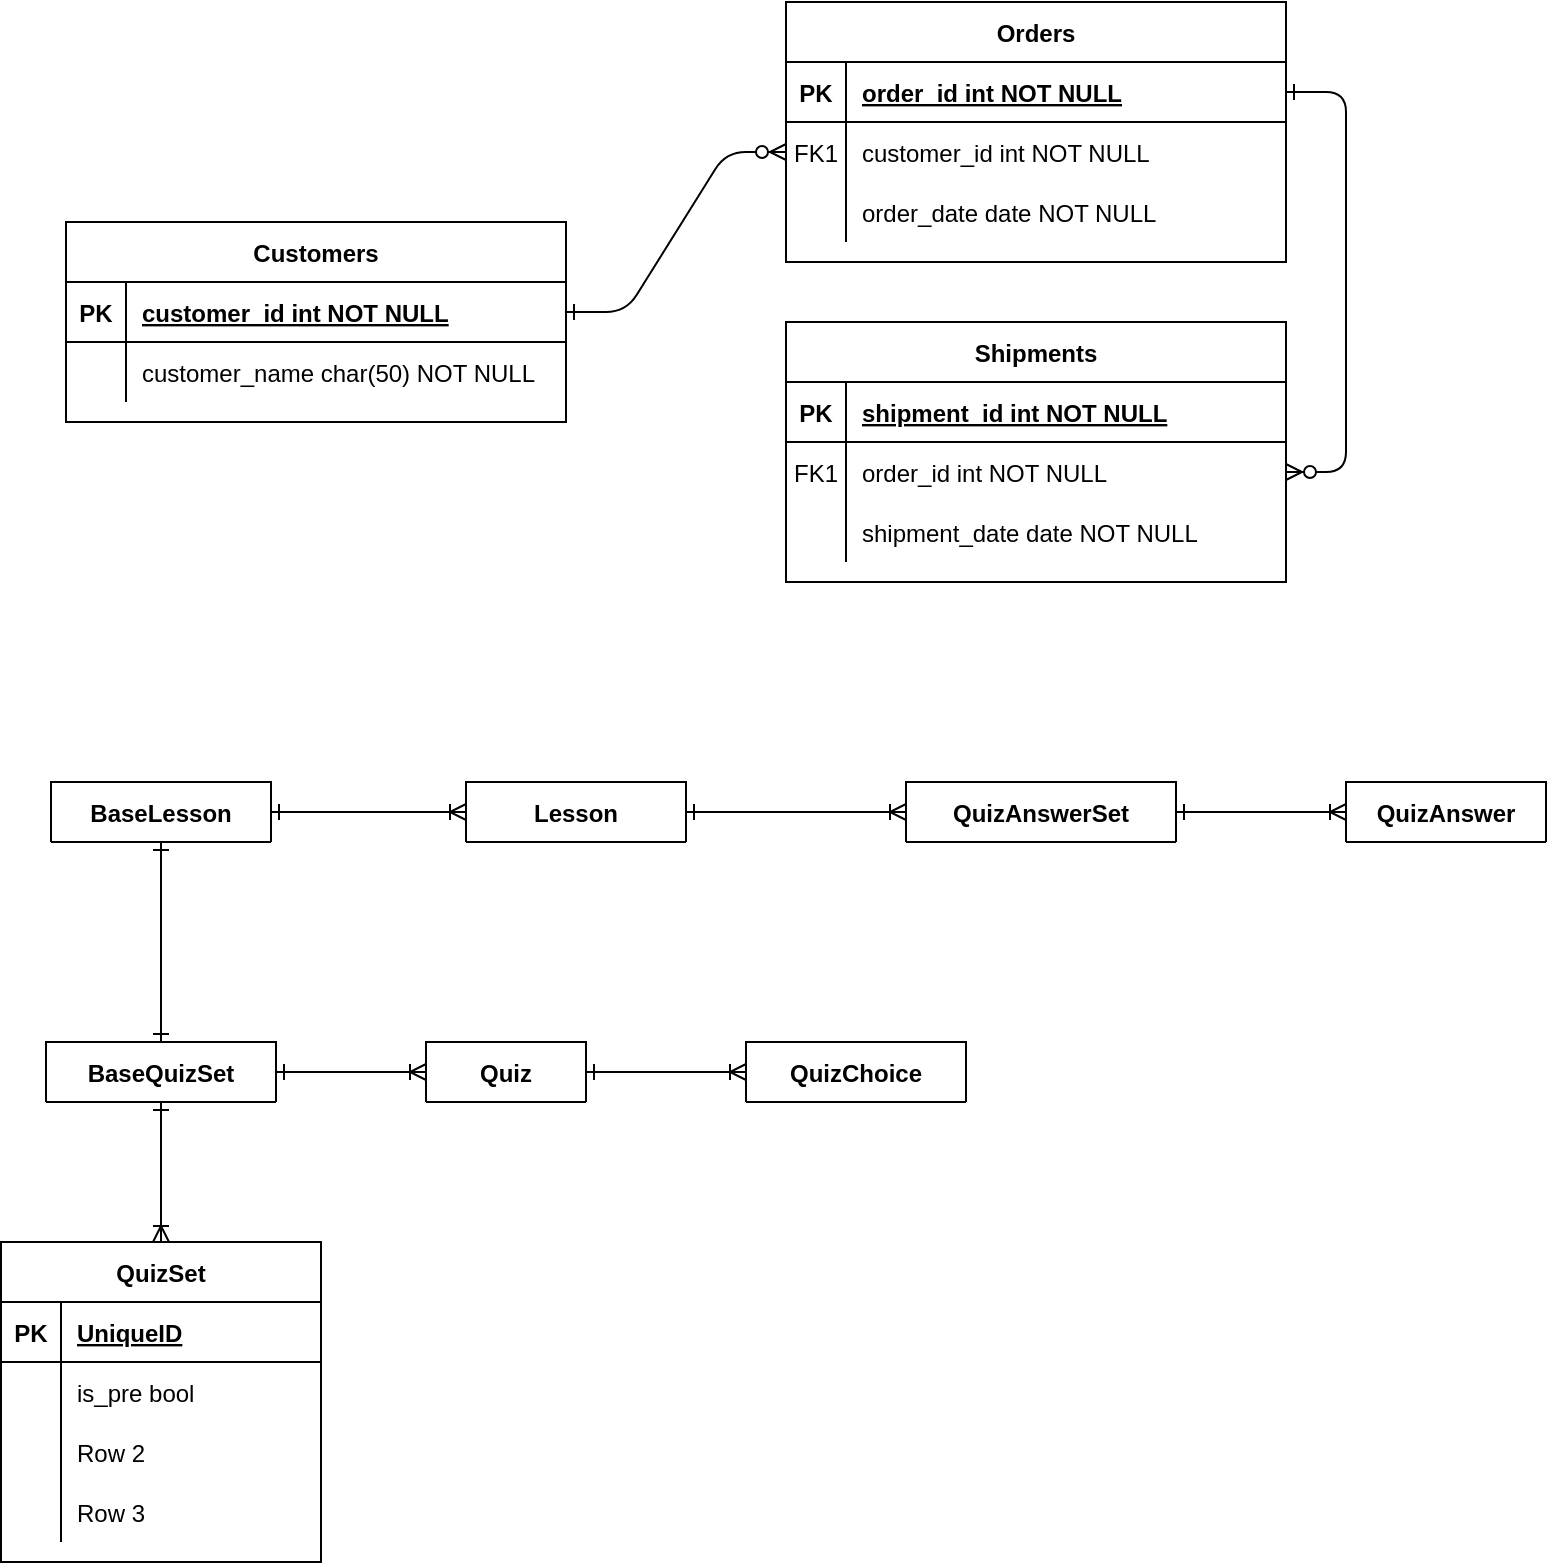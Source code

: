 <mxfile version="14.4.9" type="github">
  <diagram id="R2lEEEUBdFMjLlhIrx00" name="Page-1">
    <mxGraphModel dx="1405" dy="801" grid="1" gridSize="10" guides="1" tooltips="1" connect="1" arrows="1" fold="1" page="1" pageScale="1" pageWidth="850" pageHeight="1100" math="0" shadow="0" extFonts="Permanent Marker^https://fonts.googleapis.com/css?family=Permanent+Marker">
      <root>
        <mxCell id="0" />
        <mxCell id="1" parent="0" />
        <mxCell id="C-vyLk0tnHw3VtMMgP7b-1" value="" style="edgeStyle=entityRelationEdgeStyle;endArrow=ERzeroToMany;startArrow=ERone;endFill=1;startFill=0;" parent="1" source="C-vyLk0tnHw3VtMMgP7b-24" target="C-vyLk0tnHw3VtMMgP7b-6" edge="1">
          <mxGeometry width="100" height="100" relative="1" as="geometry">
            <mxPoint x="340" y="720" as="sourcePoint" />
            <mxPoint x="440" y="620" as="targetPoint" />
          </mxGeometry>
        </mxCell>
        <mxCell id="C-vyLk0tnHw3VtMMgP7b-12" value="" style="edgeStyle=entityRelationEdgeStyle;endArrow=ERzeroToMany;startArrow=ERone;endFill=1;startFill=0;" parent="1" source="C-vyLk0tnHw3VtMMgP7b-3" target="C-vyLk0tnHw3VtMMgP7b-17" edge="1">
          <mxGeometry width="100" height="100" relative="1" as="geometry">
            <mxPoint x="400" y="180" as="sourcePoint" />
            <mxPoint x="460" y="205" as="targetPoint" />
          </mxGeometry>
        </mxCell>
        <mxCell id="C-vyLk0tnHw3VtMMgP7b-2" value="Orders" style="shape=table;startSize=30;container=1;collapsible=1;childLayout=tableLayout;fixedRows=1;rowLines=0;fontStyle=1;align=center;resizeLast=1;" parent="1" vertex="1">
          <mxGeometry x="450" y="120" width="250" height="130" as="geometry" />
        </mxCell>
        <mxCell id="C-vyLk0tnHw3VtMMgP7b-3" value="" style="shape=partialRectangle;collapsible=0;dropTarget=0;pointerEvents=0;fillColor=none;points=[[0,0.5],[1,0.5]];portConstraint=eastwest;top=0;left=0;right=0;bottom=1;" parent="C-vyLk0tnHw3VtMMgP7b-2" vertex="1">
          <mxGeometry y="30" width="250" height="30" as="geometry" />
        </mxCell>
        <mxCell id="C-vyLk0tnHw3VtMMgP7b-4" value="PK" style="shape=partialRectangle;overflow=hidden;connectable=0;fillColor=none;top=0;left=0;bottom=0;right=0;fontStyle=1;" parent="C-vyLk0tnHw3VtMMgP7b-3" vertex="1">
          <mxGeometry width="30" height="30" as="geometry" />
        </mxCell>
        <mxCell id="C-vyLk0tnHw3VtMMgP7b-5" value="order_id int NOT NULL " style="shape=partialRectangle;overflow=hidden;connectable=0;fillColor=none;top=0;left=0;bottom=0;right=0;align=left;spacingLeft=6;fontStyle=5;" parent="C-vyLk0tnHw3VtMMgP7b-3" vertex="1">
          <mxGeometry x="30" width="220" height="30" as="geometry" />
        </mxCell>
        <mxCell id="C-vyLk0tnHw3VtMMgP7b-6" value="" style="shape=partialRectangle;collapsible=0;dropTarget=0;pointerEvents=0;fillColor=none;points=[[0,0.5],[1,0.5]];portConstraint=eastwest;top=0;left=0;right=0;bottom=0;" parent="C-vyLk0tnHw3VtMMgP7b-2" vertex="1">
          <mxGeometry y="60" width="250" height="30" as="geometry" />
        </mxCell>
        <mxCell id="C-vyLk0tnHw3VtMMgP7b-7" value="FK1" style="shape=partialRectangle;overflow=hidden;connectable=0;fillColor=none;top=0;left=0;bottom=0;right=0;" parent="C-vyLk0tnHw3VtMMgP7b-6" vertex="1">
          <mxGeometry width="30" height="30" as="geometry" />
        </mxCell>
        <mxCell id="C-vyLk0tnHw3VtMMgP7b-8" value="customer_id int NOT NULL" style="shape=partialRectangle;overflow=hidden;connectable=0;fillColor=none;top=0;left=0;bottom=0;right=0;align=left;spacingLeft=6;" parent="C-vyLk0tnHw3VtMMgP7b-6" vertex="1">
          <mxGeometry x="30" width="220" height="30" as="geometry" />
        </mxCell>
        <mxCell id="C-vyLk0tnHw3VtMMgP7b-9" value="" style="shape=partialRectangle;collapsible=0;dropTarget=0;pointerEvents=0;fillColor=none;points=[[0,0.5],[1,0.5]];portConstraint=eastwest;top=0;left=0;right=0;bottom=0;" parent="C-vyLk0tnHw3VtMMgP7b-2" vertex="1">
          <mxGeometry y="90" width="250" height="30" as="geometry" />
        </mxCell>
        <mxCell id="C-vyLk0tnHw3VtMMgP7b-10" value="" style="shape=partialRectangle;overflow=hidden;connectable=0;fillColor=none;top=0;left=0;bottom=0;right=0;" parent="C-vyLk0tnHw3VtMMgP7b-9" vertex="1">
          <mxGeometry width="30" height="30" as="geometry" />
        </mxCell>
        <mxCell id="C-vyLk0tnHw3VtMMgP7b-11" value="order_date date NOT NULL" style="shape=partialRectangle;overflow=hidden;connectable=0;fillColor=none;top=0;left=0;bottom=0;right=0;align=left;spacingLeft=6;" parent="C-vyLk0tnHw3VtMMgP7b-9" vertex="1">
          <mxGeometry x="30" width="220" height="30" as="geometry" />
        </mxCell>
        <mxCell id="C-vyLk0tnHw3VtMMgP7b-13" value="Shipments" style="shape=table;startSize=30;container=1;collapsible=1;childLayout=tableLayout;fixedRows=1;rowLines=0;fontStyle=1;align=center;resizeLast=1;" parent="1" vertex="1">
          <mxGeometry x="450" y="280" width="250" height="130" as="geometry" />
        </mxCell>
        <mxCell id="C-vyLk0tnHw3VtMMgP7b-14" value="" style="shape=partialRectangle;collapsible=0;dropTarget=0;pointerEvents=0;fillColor=none;points=[[0,0.5],[1,0.5]];portConstraint=eastwest;top=0;left=0;right=0;bottom=1;" parent="C-vyLk0tnHw3VtMMgP7b-13" vertex="1">
          <mxGeometry y="30" width="250" height="30" as="geometry" />
        </mxCell>
        <mxCell id="C-vyLk0tnHw3VtMMgP7b-15" value="PK" style="shape=partialRectangle;overflow=hidden;connectable=0;fillColor=none;top=0;left=0;bottom=0;right=0;fontStyle=1;" parent="C-vyLk0tnHw3VtMMgP7b-14" vertex="1">
          <mxGeometry width="30" height="30" as="geometry" />
        </mxCell>
        <mxCell id="C-vyLk0tnHw3VtMMgP7b-16" value="shipment_id int NOT NULL " style="shape=partialRectangle;overflow=hidden;connectable=0;fillColor=none;top=0;left=0;bottom=0;right=0;align=left;spacingLeft=6;fontStyle=5;" parent="C-vyLk0tnHw3VtMMgP7b-14" vertex="1">
          <mxGeometry x="30" width="220" height="30" as="geometry" />
        </mxCell>
        <mxCell id="C-vyLk0tnHw3VtMMgP7b-17" value="" style="shape=partialRectangle;collapsible=0;dropTarget=0;pointerEvents=0;fillColor=none;points=[[0,0.5],[1,0.5]];portConstraint=eastwest;top=0;left=0;right=0;bottom=0;" parent="C-vyLk0tnHw3VtMMgP7b-13" vertex="1">
          <mxGeometry y="60" width="250" height="30" as="geometry" />
        </mxCell>
        <mxCell id="C-vyLk0tnHw3VtMMgP7b-18" value="FK1" style="shape=partialRectangle;overflow=hidden;connectable=0;fillColor=none;top=0;left=0;bottom=0;right=0;" parent="C-vyLk0tnHw3VtMMgP7b-17" vertex="1">
          <mxGeometry width="30" height="30" as="geometry" />
        </mxCell>
        <mxCell id="C-vyLk0tnHw3VtMMgP7b-19" value="order_id int NOT NULL" style="shape=partialRectangle;overflow=hidden;connectable=0;fillColor=none;top=0;left=0;bottom=0;right=0;align=left;spacingLeft=6;" parent="C-vyLk0tnHw3VtMMgP7b-17" vertex="1">
          <mxGeometry x="30" width="220" height="30" as="geometry" />
        </mxCell>
        <mxCell id="C-vyLk0tnHw3VtMMgP7b-20" value="" style="shape=partialRectangle;collapsible=0;dropTarget=0;pointerEvents=0;fillColor=none;points=[[0,0.5],[1,0.5]];portConstraint=eastwest;top=0;left=0;right=0;bottom=0;" parent="C-vyLk0tnHw3VtMMgP7b-13" vertex="1">
          <mxGeometry y="90" width="250" height="30" as="geometry" />
        </mxCell>
        <mxCell id="C-vyLk0tnHw3VtMMgP7b-21" value="" style="shape=partialRectangle;overflow=hidden;connectable=0;fillColor=none;top=0;left=0;bottom=0;right=0;" parent="C-vyLk0tnHw3VtMMgP7b-20" vertex="1">
          <mxGeometry width="30" height="30" as="geometry" />
        </mxCell>
        <mxCell id="C-vyLk0tnHw3VtMMgP7b-22" value="shipment_date date NOT NULL" style="shape=partialRectangle;overflow=hidden;connectable=0;fillColor=none;top=0;left=0;bottom=0;right=0;align=left;spacingLeft=6;" parent="C-vyLk0tnHw3VtMMgP7b-20" vertex="1">
          <mxGeometry x="30" width="220" height="30" as="geometry" />
        </mxCell>
        <mxCell id="C-vyLk0tnHw3VtMMgP7b-23" value="Customers" style="shape=table;startSize=30;container=1;collapsible=1;childLayout=tableLayout;fixedRows=1;rowLines=0;fontStyle=1;align=center;resizeLast=1;" parent="1" vertex="1">
          <mxGeometry x="90" y="230" width="250" height="100" as="geometry" />
        </mxCell>
        <mxCell id="C-vyLk0tnHw3VtMMgP7b-24" value="" style="shape=partialRectangle;collapsible=0;dropTarget=0;pointerEvents=0;fillColor=none;points=[[0,0.5],[1,0.5]];portConstraint=eastwest;top=0;left=0;right=0;bottom=1;" parent="C-vyLk0tnHw3VtMMgP7b-23" vertex="1">
          <mxGeometry y="30" width="250" height="30" as="geometry" />
        </mxCell>
        <mxCell id="C-vyLk0tnHw3VtMMgP7b-25" value="PK" style="shape=partialRectangle;overflow=hidden;connectable=0;fillColor=none;top=0;left=0;bottom=0;right=0;fontStyle=1;" parent="C-vyLk0tnHw3VtMMgP7b-24" vertex="1">
          <mxGeometry width="30" height="30" as="geometry" />
        </mxCell>
        <mxCell id="C-vyLk0tnHw3VtMMgP7b-26" value="customer_id int NOT NULL " style="shape=partialRectangle;overflow=hidden;connectable=0;fillColor=none;top=0;left=0;bottom=0;right=0;align=left;spacingLeft=6;fontStyle=5;" parent="C-vyLk0tnHw3VtMMgP7b-24" vertex="1">
          <mxGeometry x="30" width="220" height="30" as="geometry" />
        </mxCell>
        <mxCell id="C-vyLk0tnHw3VtMMgP7b-27" value="" style="shape=partialRectangle;collapsible=0;dropTarget=0;pointerEvents=0;fillColor=none;points=[[0,0.5],[1,0.5]];portConstraint=eastwest;top=0;left=0;right=0;bottom=0;" parent="C-vyLk0tnHw3VtMMgP7b-23" vertex="1">
          <mxGeometry y="60" width="250" height="30" as="geometry" />
        </mxCell>
        <mxCell id="C-vyLk0tnHw3VtMMgP7b-28" value="" style="shape=partialRectangle;overflow=hidden;connectable=0;fillColor=none;top=0;left=0;bottom=0;right=0;" parent="C-vyLk0tnHw3VtMMgP7b-27" vertex="1">
          <mxGeometry width="30" height="30" as="geometry" />
        </mxCell>
        <mxCell id="C-vyLk0tnHw3VtMMgP7b-29" value="customer_name char(50) NOT NULL" style="shape=partialRectangle;overflow=hidden;connectable=0;fillColor=none;top=0;left=0;bottom=0;right=0;align=left;spacingLeft=6;" parent="C-vyLk0tnHw3VtMMgP7b-27" vertex="1">
          <mxGeometry x="30" width="220" height="30" as="geometry" />
        </mxCell>
        <mxCell id="cOOYBnyWmmE-Bh1Ltxbe-5" value="Quiz" style="shape=table;startSize=30;container=1;collapsible=1;childLayout=tableLayout;fixedRows=1;rowLines=0;fontStyle=1;align=center;resizeLast=1;" vertex="1" collapsed="1" parent="1">
          <mxGeometry x="270" y="640" width="80" height="30" as="geometry">
            <mxRectangle x="200" y="560" width="180" height="160" as="alternateBounds" />
          </mxGeometry>
        </mxCell>
        <mxCell id="cOOYBnyWmmE-Bh1Ltxbe-6" value="" style="shape=partialRectangle;collapsible=0;dropTarget=0;pointerEvents=0;fillColor=none;top=0;left=0;bottom=1;right=0;points=[[0,0.5],[1,0.5]];portConstraint=eastwest;" vertex="1" parent="cOOYBnyWmmE-Bh1Ltxbe-5">
          <mxGeometry y="30" width="180" height="30" as="geometry" />
        </mxCell>
        <mxCell id="cOOYBnyWmmE-Bh1Ltxbe-7" value="PK" style="shape=partialRectangle;connectable=0;fillColor=none;top=0;left=0;bottom=0;right=0;fontStyle=1;overflow=hidden;" vertex="1" parent="cOOYBnyWmmE-Bh1Ltxbe-6">
          <mxGeometry width="30" height="30" as="geometry" />
        </mxCell>
        <mxCell id="cOOYBnyWmmE-Bh1Ltxbe-8" value="UniqueID" style="shape=partialRectangle;connectable=0;fillColor=none;top=0;left=0;bottom=0;right=0;align=left;spacingLeft=6;fontStyle=5;overflow=hidden;" vertex="1" parent="cOOYBnyWmmE-Bh1Ltxbe-6">
          <mxGeometry x="30" width="150" height="30" as="geometry" />
        </mxCell>
        <mxCell id="cOOYBnyWmmE-Bh1Ltxbe-9" value="" style="shape=partialRectangle;collapsible=0;dropTarget=0;pointerEvents=0;fillColor=none;top=0;left=0;bottom=0;right=0;points=[[0,0.5],[1,0.5]];portConstraint=eastwest;" vertex="1" parent="cOOYBnyWmmE-Bh1Ltxbe-5">
          <mxGeometry y="60" width="180" height="30" as="geometry" />
        </mxCell>
        <mxCell id="cOOYBnyWmmE-Bh1Ltxbe-10" value="" style="shape=partialRectangle;connectable=0;fillColor=none;top=0;left=0;bottom=0;right=0;editable=1;overflow=hidden;" vertex="1" parent="cOOYBnyWmmE-Bh1Ltxbe-9">
          <mxGeometry width="30" height="30" as="geometry" />
        </mxCell>
        <mxCell id="cOOYBnyWmmE-Bh1Ltxbe-11" value="Row 1" style="shape=partialRectangle;connectable=0;fillColor=none;top=0;left=0;bottom=0;right=0;align=left;spacingLeft=6;overflow=hidden;" vertex="1" parent="cOOYBnyWmmE-Bh1Ltxbe-9">
          <mxGeometry x="30" width="150" height="30" as="geometry" />
        </mxCell>
        <mxCell id="cOOYBnyWmmE-Bh1Ltxbe-12" value="" style="shape=partialRectangle;collapsible=0;dropTarget=0;pointerEvents=0;fillColor=none;top=0;left=0;bottom=0;right=0;points=[[0,0.5],[1,0.5]];portConstraint=eastwest;" vertex="1" parent="cOOYBnyWmmE-Bh1Ltxbe-5">
          <mxGeometry y="90" width="180" height="30" as="geometry" />
        </mxCell>
        <mxCell id="cOOYBnyWmmE-Bh1Ltxbe-13" value="" style="shape=partialRectangle;connectable=0;fillColor=none;top=0;left=0;bottom=0;right=0;editable=1;overflow=hidden;" vertex="1" parent="cOOYBnyWmmE-Bh1Ltxbe-12">
          <mxGeometry width="30" height="30" as="geometry" />
        </mxCell>
        <mxCell id="cOOYBnyWmmE-Bh1Ltxbe-14" value="Row 2" style="shape=partialRectangle;connectable=0;fillColor=none;top=0;left=0;bottom=0;right=0;align=left;spacingLeft=6;overflow=hidden;" vertex="1" parent="cOOYBnyWmmE-Bh1Ltxbe-12">
          <mxGeometry x="30" width="150" height="30" as="geometry" />
        </mxCell>
        <mxCell id="cOOYBnyWmmE-Bh1Ltxbe-15" value="" style="shape=partialRectangle;collapsible=0;dropTarget=0;pointerEvents=0;fillColor=none;top=0;left=0;bottom=0;right=0;points=[[0,0.5],[1,0.5]];portConstraint=eastwest;" vertex="1" parent="cOOYBnyWmmE-Bh1Ltxbe-5">
          <mxGeometry y="120" width="180" height="30" as="geometry" />
        </mxCell>
        <mxCell id="cOOYBnyWmmE-Bh1Ltxbe-16" value="" style="shape=partialRectangle;connectable=0;fillColor=none;top=0;left=0;bottom=0;right=0;editable=1;overflow=hidden;" vertex="1" parent="cOOYBnyWmmE-Bh1Ltxbe-15">
          <mxGeometry width="30" height="30" as="geometry" />
        </mxCell>
        <mxCell id="cOOYBnyWmmE-Bh1Ltxbe-17" value="Row 3" style="shape=partialRectangle;connectable=0;fillColor=none;top=0;left=0;bottom=0;right=0;align=left;spacingLeft=6;overflow=hidden;" vertex="1" parent="cOOYBnyWmmE-Bh1Ltxbe-15">
          <mxGeometry x="30" width="150" height="30" as="geometry" />
        </mxCell>
        <mxCell id="cOOYBnyWmmE-Bh1Ltxbe-74" style="edgeStyle=orthogonalEdgeStyle;rounded=0;orthogonalLoop=1;jettySize=auto;html=1;exitX=0;exitY=0.5;exitDx=0;exitDy=0;entryX=1;entryY=0.5;entryDx=0;entryDy=0;startArrow=ERoneToMany;startFill=0;endArrow=ERone;endFill=0;" edge="1" parent="1" source="cOOYBnyWmmE-Bh1Ltxbe-31" target="cOOYBnyWmmE-Bh1Ltxbe-5">
          <mxGeometry relative="1" as="geometry" />
        </mxCell>
        <mxCell id="cOOYBnyWmmE-Bh1Ltxbe-31" value="QuizChoice" style="shape=table;startSize=30;container=1;collapsible=1;childLayout=tableLayout;fixedRows=1;rowLines=0;fontStyle=1;align=center;resizeLast=1;" vertex="1" collapsed="1" parent="1">
          <mxGeometry x="430" y="640" width="110" height="30" as="geometry">
            <mxRectangle x="460" y="560" width="180" height="160" as="alternateBounds" />
          </mxGeometry>
        </mxCell>
        <mxCell id="cOOYBnyWmmE-Bh1Ltxbe-32" value="" style="shape=partialRectangle;collapsible=0;dropTarget=0;pointerEvents=0;fillColor=none;top=0;left=0;bottom=1;right=0;points=[[0,0.5],[1,0.5]];portConstraint=eastwest;" vertex="1" parent="cOOYBnyWmmE-Bh1Ltxbe-31">
          <mxGeometry y="30" width="180" height="30" as="geometry" />
        </mxCell>
        <mxCell id="cOOYBnyWmmE-Bh1Ltxbe-33" value="PK" style="shape=partialRectangle;connectable=0;fillColor=none;top=0;left=0;bottom=0;right=0;fontStyle=1;overflow=hidden;" vertex="1" parent="cOOYBnyWmmE-Bh1Ltxbe-32">
          <mxGeometry width="30" height="30" as="geometry" />
        </mxCell>
        <mxCell id="cOOYBnyWmmE-Bh1Ltxbe-34" value="UniqueID" style="shape=partialRectangle;connectable=0;fillColor=none;top=0;left=0;bottom=0;right=0;align=left;spacingLeft=6;fontStyle=5;overflow=hidden;" vertex="1" parent="cOOYBnyWmmE-Bh1Ltxbe-32">
          <mxGeometry x="30" width="150" height="30" as="geometry" />
        </mxCell>
        <mxCell id="cOOYBnyWmmE-Bh1Ltxbe-35" value="" style="shape=partialRectangle;collapsible=0;dropTarget=0;pointerEvents=0;fillColor=none;top=0;left=0;bottom=0;right=0;points=[[0,0.5],[1,0.5]];portConstraint=eastwest;" vertex="1" parent="cOOYBnyWmmE-Bh1Ltxbe-31">
          <mxGeometry y="60" width="180" height="30" as="geometry" />
        </mxCell>
        <mxCell id="cOOYBnyWmmE-Bh1Ltxbe-36" value="" style="shape=partialRectangle;connectable=0;fillColor=none;top=0;left=0;bottom=0;right=0;editable=1;overflow=hidden;" vertex="1" parent="cOOYBnyWmmE-Bh1Ltxbe-35">
          <mxGeometry width="30" height="30" as="geometry" />
        </mxCell>
        <mxCell id="cOOYBnyWmmE-Bh1Ltxbe-37" value="Row 1" style="shape=partialRectangle;connectable=0;fillColor=none;top=0;left=0;bottom=0;right=0;align=left;spacingLeft=6;overflow=hidden;" vertex="1" parent="cOOYBnyWmmE-Bh1Ltxbe-35">
          <mxGeometry x="30" width="150" height="30" as="geometry" />
        </mxCell>
        <mxCell id="cOOYBnyWmmE-Bh1Ltxbe-38" value="" style="shape=partialRectangle;collapsible=0;dropTarget=0;pointerEvents=0;fillColor=none;top=0;left=0;bottom=0;right=0;points=[[0,0.5],[1,0.5]];portConstraint=eastwest;" vertex="1" parent="cOOYBnyWmmE-Bh1Ltxbe-31">
          <mxGeometry y="90" width="180" height="30" as="geometry" />
        </mxCell>
        <mxCell id="cOOYBnyWmmE-Bh1Ltxbe-39" value="" style="shape=partialRectangle;connectable=0;fillColor=none;top=0;left=0;bottom=0;right=0;editable=1;overflow=hidden;" vertex="1" parent="cOOYBnyWmmE-Bh1Ltxbe-38">
          <mxGeometry width="30" height="30" as="geometry" />
        </mxCell>
        <mxCell id="cOOYBnyWmmE-Bh1Ltxbe-40" value="Row 2" style="shape=partialRectangle;connectable=0;fillColor=none;top=0;left=0;bottom=0;right=0;align=left;spacingLeft=6;overflow=hidden;" vertex="1" parent="cOOYBnyWmmE-Bh1Ltxbe-38">
          <mxGeometry x="30" width="150" height="30" as="geometry" />
        </mxCell>
        <mxCell id="cOOYBnyWmmE-Bh1Ltxbe-41" value="" style="shape=partialRectangle;collapsible=0;dropTarget=0;pointerEvents=0;fillColor=none;top=0;left=0;bottom=0;right=0;points=[[0,0.5],[1,0.5]];portConstraint=eastwest;" vertex="1" parent="cOOYBnyWmmE-Bh1Ltxbe-31">
          <mxGeometry y="120" width="180" height="30" as="geometry" />
        </mxCell>
        <mxCell id="cOOYBnyWmmE-Bh1Ltxbe-42" value="" style="shape=partialRectangle;connectable=0;fillColor=none;top=0;left=0;bottom=0;right=0;editable=1;overflow=hidden;" vertex="1" parent="cOOYBnyWmmE-Bh1Ltxbe-41">
          <mxGeometry width="30" height="30" as="geometry" />
        </mxCell>
        <mxCell id="cOOYBnyWmmE-Bh1Ltxbe-43" value="Row 3" style="shape=partialRectangle;connectable=0;fillColor=none;top=0;left=0;bottom=0;right=0;align=left;spacingLeft=6;overflow=hidden;" vertex="1" parent="cOOYBnyWmmE-Bh1Ltxbe-41">
          <mxGeometry x="30" width="150" height="30" as="geometry" />
        </mxCell>
        <mxCell id="cOOYBnyWmmE-Bh1Ltxbe-71" style="edgeStyle=orthogonalEdgeStyle;rounded=0;orthogonalLoop=1;jettySize=auto;html=1;exitX=1;exitY=0.5;exitDx=0;exitDy=0;entryX=0;entryY=0.5;entryDx=0;entryDy=0;startArrow=ERone;startFill=0;endArrow=ERoneToMany;endFill=0;" edge="1" parent="1" source="cOOYBnyWmmE-Bh1Ltxbe-44" target="cOOYBnyWmmE-Bh1Ltxbe-5">
          <mxGeometry relative="1" as="geometry" />
        </mxCell>
        <mxCell id="cOOYBnyWmmE-Bh1Ltxbe-130" style="edgeStyle=orthogonalEdgeStyle;rounded=0;orthogonalLoop=1;jettySize=auto;html=1;exitX=0.5;exitY=0;exitDx=0;exitDy=0;entryX=0.5;entryY=1;entryDx=0;entryDy=0;startArrow=ERone;startFill=0;endArrow=ERone;endFill=0;" edge="1" parent="1" source="cOOYBnyWmmE-Bh1Ltxbe-44" target="cOOYBnyWmmE-Bh1Ltxbe-117">
          <mxGeometry relative="1" as="geometry" />
        </mxCell>
        <mxCell id="cOOYBnyWmmE-Bh1Ltxbe-44" value="BaseQuizSet" style="shape=table;startSize=30;container=1;collapsible=1;childLayout=tableLayout;fixedRows=1;rowLines=0;fontStyle=1;align=center;resizeLast=1;" vertex="1" collapsed="1" parent="1">
          <mxGeometry x="80" y="640" width="115" height="30" as="geometry">
            <mxRectangle x="50" y="640" width="180" height="160" as="alternateBounds" />
          </mxGeometry>
        </mxCell>
        <mxCell id="cOOYBnyWmmE-Bh1Ltxbe-45" value="" style="shape=partialRectangle;collapsible=0;dropTarget=0;pointerEvents=0;fillColor=none;top=0;left=0;bottom=1;right=0;points=[[0,0.5],[1,0.5]];portConstraint=eastwest;" vertex="1" parent="cOOYBnyWmmE-Bh1Ltxbe-44">
          <mxGeometry y="30" width="180" height="30" as="geometry" />
        </mxCell>
        <mxCell id="cOOYBnyWmmE-Bh1Ltxbe-46" value="PK" style="shape=partialRectangle;connectable=0;fillColor=none;top=0;left=0;bottom=0;right=0;fontStyle=1;overflow=hidden;" vertex="1" parent="cOOYBnyWmmE-Bh1Ltxbe-45">
          <mxGeometry width="30" height="30" as="geometry" />
        </mxCell>
        <mxCell id="cOOYBnyWmmE-Bh1Ltxbe-47" value="UniqueID" style="shape=partialRectangle;connectable=0;fillColor=none;top=0;left=0;bottom=0;right=0;align=left;spacingLeft=6;fontStyle=5;overflow=hidden;" vertex="1" parent="cOOYBnyWmmE-Bh1Ltxbe-45">
          <mxGeometry x="30" width="150" height="30" as="geometry" />
        </mxCell>
        <mxCell id="cOOYBnyWmmE-Bh1Ltxbe-48" value="" style="shape=partialRectangle;collapsible=0;dropTarget=0;pointerEvents=0;fillColor=none;top=0;left=0;bottom=0;right=0;points=[[0,0.5],[1,0.5]];portConstraint=eastwest;" vertex="1" parent="cOOYBnyWmmE-Bh1Ltxbe-44">
          <mxGeometry y="60" width="180" height="30" as="geometry" />
        </mxCell>
        <mxCell id="cOOYBnyWmmE-Bh1Ltxbe-49" value="" style="shape=partialRectangle;connectable=0;fillColor=none;top=0;left=0;bottom=0;right=0;editable=1;overflow=hidden;" vertex="1" parent="cOOYBnyWmmE-Bh1Ltxbe-48">
          <mxGeometry width="30" height="30" as="geometry" />
        </mxCell>
        <mxCell id="cOOYBnyWmmE-Bh1Ltxbe-50" value="Row 1" style="shape=partialRectangle;connectable=0;fillColor=none;top=0;left=0;bottom=0;right=0;align=left;spacingLeft=6;overflow=hidden;" vertex="1" parent="cOOYBnyWmmE-Bh1Ltxbe-48">
          <mxGeometry x="30" width="150" height="30" as="geometry" />
        </mxCell>
        <mxCell id="cOOYBnyWmmE-Bh1Ltxbe-51" value="" style="shape=partialRectangle;collapsible=0;dropTarget=0;pointerEvents=0;fillColor=none;top=0;left=0;bottom=0;right=0;points=[[0,0.5],[1,0.5]];portConstraint=eastwest;" vertex="1" parent="cOOYBnyWmmE-Bh1Ltxbe-44">
          <mxGeometry y="90" width="180" height="30" as="geometry" />
        </mxCell>
        <mxCell id="cOOYBnyWmmE-Bh1Ltxbe-52" value="" style="shape=partialRectangle;connectable=0;fillColor=none;top=0;left=0;bottom=0;right=0;editable=1;overflow=hidden;" vertex="1" parent="cOOYBnyWmmE-Bh1Ltxbe-51">
          <mxGeometry width="30" height="30" as="geometry" />
        </mxCell>
        <mxCell id="cOOYBnyWmmE-Bh1Ltxbe-53" value="Row 2" style="shape=partialRectangle;connectable=0;fillColor=none;top=0;left=0;bottom=0;right=0;align=left;spacingLeft=6;overflow=hidden;" vertex="1" parent="cOOYBnyWmmE-Bh1Ltxbe-51">
          <mxGeometry x="30" width="150" height="30" as="geometry" />
        </mxCell>
        <mxCell id="cOOYBnyWmmE-Bh1Ltxbe-54" value="" style="shape=partialRectangle;collapsible=0;dropTarget=0;pointerEvents=0;fillColor=none;top=0;left=0;bottom=0;right=0;points=[[0,0.5],[1,0.5]];portConstraint=eastwest;" vertex="1" parent="cOOYBnyWmmE-Bh1Ltxbe-44">
          <mxGeometry y="120" width="180" height="30" as="geometry" />
        </mxCell>
        <mxCell id="cOOYBnyWmmE-Bh1Ltxbe-55" value="" style="shape=partialRectangle;connectable=0;fillColor=none;top=0;left=0;bottom=0;right=0;editable=1;overflow=hidden;" vertex="1" parent="cOOYBnyWmmE-Bh1Ltxbe-54">
          <mxGeometry width="30" height="30" as="geometry" />
        </mxCell>
        <mxCell id="cOOYBnyWmmE-Bh1Ltxbe-56" value="Row 3" style="shape=partialRectangle;connectable=0;fillColor=none;top=0;left=0;bottom=0;right=0;align=left;spacingLeft=6;overflow=hidden;" vertex="1" parent="cOOYBnyWmmE-Bh1Ltxbe-54">
          <mxGeometry x="30" width="150" height="30" as="geometry" />
        </mxCell>
        <mxCell id="cOOYBnyWmmE-Bh1Ltxbe-75" style="edgeStyle=orthogonalEdgeStyle;rounded=0;orthogonalLoop=1;jettySize=auto;html=1;exitX=0.5;exitY=0;exitDx=0;exitDy=0;entryX=0.5;entryY=1;entryDx=0;entryDy=0;startArrow=ERoneToMany;startFill=0;endArrow=ERone;endFill=0;" edge="1" parent="1" source="cOOYBnyWmmE-Bh1Ltxbe-57" target="cOOYBnyWmmE-Bh1Ltxbe-44">
          <mxGeometry relative="1" as="geometry" />
        </mxCell>
        <mxCell id="cOOYBnyWmmE-Bh1Ltxbe-57" value="QuizSet" style="shape=table;startSize=30;container=1;collapsible=1;childLayout=tableLayout;fixedRows=1;rowLines=0;fontStyle=1;align=center;resizeLast=1;" vertex="1" parent="1">
          <mxGeometry x="57.5" y="740" width="160" height="160" as="geometry">
            <mxRectangle x="80" y="740" width="115" height="30" as="alternateBounds" />
          </mxGeometry>
        </mxCell>
        <mxCell id="cOOYBnyWmmE-Bh1Ltxbe-58" value="" style="shape=partialRectangle;collapsible=0;dropTarget=0;pointerEvents=0;fillColor=none;top=0;left=0;bottom=1;right=0;points=[[0,0.5],[1,0.5]];portConstraint=eastwest;" vertex="1" parent="cOOYBnyWmmE-Bh1Ltxbe-57">
          <mxGeometry y="30" width="160" height="30" as="geometry" />
        </mxCell>
        <mxCell id="cOOYBnyWmmE-Bh1Ltxbe-59" value="PK" style="shape=partialRectangle;connectable=0;fillColor=none;top=0;left=0;bottom=0;right=0;fontStyle=1;overflow=hidden;" vertex="1" parent="cOOYBnyWmmE-Bh1Ltxbe-58">
          <mxGeometry width="30" height="30" as="geometry" />
        </mxCell>
        <mxCell id="cOOYBnyWmmE-Bh1Ltxbe-60" value="UniqueID" style="shape=partialRectangle;connectable=0;fillColor=none;top=0;left=0;bottom=0;right=0;align=left;spacingLeft=6;fontStyle=5;overflow=hidden;" vertex="1" parent="cOOYBnyWmmE-Bh1Ltxbe-58">
          <mxGeometry x="30" width="130" height="30" as="geometry" />
        </mxCell>
        <mxCell id="cOOYBnyWmmE-Bh1Ltxbe-61" value="" style="shape=partialRectangle;collapsible=0;dropTarget=0;pointerEvents=0;fillColor=none;top=0;left=0;bottom=0;right=0;points=[[0,0.5],[1,0.5]];portConstraint=eastwest;" vertex="1" parent="cOOYBnyWmmE-Bh1Ltxbe-57">
          <mxGeometry y="60" width="160" height="30" as="geometry" />
        </mxCell>
        <mxCell id="cOOYBnyWmmE-Bh1Ltxbe-62" value="" style="shape=partialRectangle;connectable=0;fillColor=none;top=0;left=0;bottom=0;right=0;editable=1;overflow=hidden;" vertex="1" parent="cOOYBnyWmmE-Bh1Ltxbe-61">
          <mxGeometry width="30" height="30" as="geometry" />
        </mxCell>
        <mxCell id="cOOYBnyWmmE-Bh1Ltxbe-63" value="is_pre bool" style="shape=partialRectangle;connectable=0;fillColor=none;top=0;left=0;bottom=0;right=0;align=left;spacingLeft=6;overflow=hidden;" vertex="1" parent="cOOYBnyWmmE-Bh1Ltxbe-61">
          <mxGeometry x="30" width="130" height="30" as="geometry" />
        </mxCell>
        <mxCell id="cOOYBnyWmmE-Bh1Ltxbe-64" value="" style="shape=partialRectangle;collapsible=0;dropTarget=0;pointerEvents=0;fillColor=none;top=0;left=0;bottom=0;right=0;points=[[0,0.5],[1,0.5]];portConstraint=eastwest;" vertex="1" parent="cOOYBnyWmmE-Bh1Ltxbe-57">
          <mxGeometry y="90" width="160" height="30" as="geometry" />
        </mxCell>
        <mxCell id="cOOYBnyWmmE-Bh1Ltxbe-65" value="" style="shape=partialRectangle;connectable=0;fillColor=none;top=0;left=0;bottom=0;right=0;editable=1;overflow=hidden;" vertex="1" parent="cOOYBnyWmmE-Bh1Ltxbe-64">
          <mxGeometry width="30" height="30" as="geometry" />
        </mxCell>
        <mxCell id="cOOYBnyWmmE-Bh1Ltxbe-66" value="Row 2" style="shape=partialRectangle;connectable=0;fillColor=none;top=0;left=0;bottom=0;right=0;align=left;spacingLeft=6;overflow=hidden;" vertex="1" parent="cOOYBnyWmmE-Bh1Ltxbe-64">
          <mxGeometry x="30" width="130" height="30" as="geometry" />
        </mxCell>
        <mxCell id="cOOYBnyWmmE-Bh1Ltxbe-67" value="" style="shape=partialRectangle;collapsible=0;dropTarget=0;pointerEvents=0;fillColor=none;top=0;left=0;bottom=0;right=0;points=[[0,0.5],[1,0.5]];portConstraint=eastwest;" vertex="1" parent="cOOYBnyWmmE-Bh1Ltxbe-57">
          <mxGeometry y="120" width="160" height="30" as="geometry" />
        </mxCell>
        <mxCell id="cOOYBnyWmmE-Bh1Ltxbe-68" value="" style="shape=partialRectangle;connectable=0;fillColor=none;top=0;left=0;bottom=0;right=0;editable=1;overflow=hidden;" vertex="1" parent="cOOYBnyWmmE-Bh1Ltxbe-67">
          <mxGeometry width="30" height="30" as="geometry" />
        </mxCell>
        <mxCell id="cOOYBnyWmmE-Bh1Ltxbe-69" value="Row 3" style="shape=partialRectangle;connectable=0;fillColor=none;top=0;left=0;bottom=0;right=0;align=left;spacingLeft=6;overflow=hidden;" vertex="1" parent="cOOYBnyWmmE-Bh1Ltxbe-67">
          <mxGeometry x="30" width="130" height="30" as="geometry" />
        </mxCell>
        <mxCell id="cOOYBnyWmmE-Bh1Ltxbe-76" value="QuizAnswer" style="shape=table;startSize=30;container=1;collapsible=1;childLayout=tableLayout;fixedRows=1;rowLines=0;fontStyle=1;align=center;resizeLast=1;" vertex="1" collapsed="1" parent="1">
          <mxGeometry x="730" y="510" width="100" height="30" as="geometry">
            <mxRectangle x="730" y="510" width="180" height="130" as="alternateBounds" />
          </mxGeometry>
        </mxCell>
        <mxCell id="cOOYBnyWmmE-Bh1Ltxbe-77" value="" style="shape=partialRectangle;collapsible=0;dropTarget=0;pointerEvents=0;fillColor=none;top=0;left=0;bottom=1;right=0;points=[[0,0.5],[1,0.5]];portConstraint=eastwest;" vertex="1" parent="cOOYBnyWmmE-Bh1Ltxbe-76">
          <mxGeometry y="30" width="180" height="30" as="geometry" />
        </mxCell>
        <mxCell id="cOOYBnyWmmE-Bh1Ltxbe-78" value="PK" style="shape=partialRectangle;connectable=0;fillColor=none;top=0;left=0;bottom=0;right=0;fontStyle=1;overflow=hidden;" vertex="1" parent="cOOYBnyWmmE-Bh1Ltxbe-77">
          <mxGeometry width="30" height="30" as="geometry" />
        </mxCell>
        <mxCell id="cOOYBnyWmmE-Bh1Ltxbe-79" value="UniqueID" style="shape=partialRectangle;connectable=0;fillColor=none;top=0;left=0;bottom=0;right=0;align=left;spacingLeft=6;fontStyle=5;overflow=hidden;" vertex="1" parent="cOOYBnyWmmE-Bh1Ltxbe-77">
          <mxGeometry x="30" width="150" height="30" as="geometry" />
        </mxCell>
        <mxCell id="cOOYBnyWmmE-Bh1Ltxbe-80" value="" style="shape=partialRectangle;collapsible=0;dropTarget=0;pointerEvents=0;fillColor=none;top=0;left=0;bottom=0;right=0;points=[[0,0.5],[1,0.5]];portConstraint=eastwest;" vertex="1" parent="cOOYBnyWmmE-Bh1Ltxbe-76">
          <mxGeometry y="60" width="180" height="30" as="geometry" />
        </mxCell>
        <mxCell id="cOOYBnyWmmE-Bh1Ltxbe-81" value="" style="shape=partialRectangle;connectable=0;fillColor=none;top=0;left=0;bottom=0;right=0;editable=1;overflow=hidden;" vertex="1" parent="cOOYBnyWmmE-Bh1Ltxbe-80">
          <mxGeometry width="30" height="30" as="geometry" />
        </mxCell>
        <mxCell id="cOOYBnyWmmE-Bh1Ltxbe-82" value="quiz_choice_id" style="shape=partialRectangle;connectable=0;fillColor=none;top=0;left=0;bottom=0;right=0;align=left;spacingLeft=6;overflow=hidden;" vertex="1" parent="cOOYBnyWmmE-Bh1Ltxbe-80">
          <mxGeometry x="30" width="150" height="30" as="geometry" />
        </mxCell>
        <mxCell id="cOOYBnyWmmE-Bh1Ltxbe-83" value="" style="shape=partialRectangle;collapsible=0;dropTarget=0;pointerEvents=0;fillColor=none;top=0;left=0;bottom=0;right=0;points=[[0,0.5],[1,0.5]];portConstraint=eastwest;" vertex="1" parent="cOOYBnyWmmE-Bh1Ltxbe-76">
          <mxGeometry y="90" width="180" height="30" as="geometry" />
        </mxCell>
        <mxCell id="cOOYBnyWmmE-Bh1Ltxbe-84" value="" style="shape=partialRectangle;connectable=0;fillColor=none;top=0;left=0;bottom=0;right=0;editable=1;overflow=hidden;" vertex="1" parent="cOOYBnyWmmE-Bh1Ltxbe-83">
          <mxGeometry width="30" height="30" as="geometry" />
        </mxCell>
        <mxCell id="cOOYBnyWmmE-Bh1Ltxbe-85" value="answerSet_id" style="shape=partialRectangle;connectable=0;fillColor=none;top=0;left=0;bottom=0;right=0;align=left;spacingLeft=6;overflow=hidden;" vertex="1" parent="cOOYBnyWmmE-Bh1Ltxbe-83">
          <mxGeometry x="30" width="150" height="30" as="geometry" />
        </mxCell>
        <mxCell id="cOOYBnyWmmE-Bh1Ltxbe-89" value="QuizAnswerSet" style="shape=table;startSize=30;container=1;collapsible=1;childLayout=tableLayout;fixedRows=1;rowLines=0;fontStyle=1;align=center;resizeLast=1;" vertex="1" collapsed="1" parent="1">
          <mxGeometry x="510" y="510" width="135" height="30" as="geometry">
            <mxRectangle x="510" y="510" width="180" height="160" as="alternateBounds" />
          </mxGeometry>
        </mxCell>
        <mxCell id="cOOYBnyWmmE-Bh1Ltxbe-90" value="" style="shape=partialRectangle;collapsible=0;dropTarget=0;pointerEvents=0;fillColor=none;top=0;left=0;bottom=1;right=0;points=[[0,0.5],[1,0.5]];portConstraint=eastwest;" vertex="1" parent="cOOYBnyWmmE-Bh1Ltxbe-89">
          <mxGeometry y="30" width="180" height="30" as="geometry" />
        </mxCell>
        <mxCell id="cOOYBnyWmmE-Bh1Ltxbe-91" value="PK" style="shape=partialRectangle;connectable=0;fillColor=none;top=0;left=0;bottom=0;right=0;fontStyle=1;overflow=hidden;" vertex="1" parent="cOOYBnyWmmE-Bh1Ltxbe-90">
          <mxGeometry width="30" height="30" as="geometry" />
        </mxCell>
        <mxCell id="cOOYBnyWmmE-Bh1Ltxbe-92" value="UniqueID" style="shape=partialRectangle;connectable=0;fillColor=none;top=0;left=0;bottom=0;right=0;align=left;spacingLeft=6;fontStyle=5;overflow=hidden;" vertex="1" parent="cOOYBnyWmmE-Bh1Ltxbe-90">
          <mxGeometry x="30" width="150" height="30" as="geometry" />
        </mxCell>
        <mxCell id="cOOYBnyWmmE-Bh1Ltxbe-93" value="" style="shape=partialRectangle;collapsible=0;dropTarget=0;pointerEvents=0;fillColor=none;top=0;left=0;bottom=0;right=0;points=[[0,0.5],[1,0.5]];portConstraint=eastwest;" vertex="1" parent="cOOYBnyWmmE-Bh1Ltxbe-89">
          <mxGeometry y="60" width="180" height="30" as="geometry" />
        </mxCell>
        <mxCell id="cOOYBnyWmmE-Bh1Ltxbe-94" value="" style="shape=partialRectangle;connectable=0;fillColor=none;top=0;left=0;bottom=0;right=0;editable=1;overflow=hidden;" vertex="1" parent="cOOYBnyWmmE-Bh1Ltxbe-93">
          <mxGeometry width="30" height="30" as="geometry" />
        </mxCell>
        <mxCell id="cOOYBnyWmmE-Bh1Ltxbe-95" value="is_pre bool" style="shape=partialRectangle;connectable=0;fillColor=none;top=0;left=0;bottom=0;right=0;align=left;spacingLeft=6;overflow=hidden;" vertex="1" parent="cOOYBnyWmmE-Bh1Ltxbe-93">
          <mxGeometry x="30" width="150" height="30" as="geometry" />
        </mxCell>
        <mxCell id="cOOYBnyWmmE-Bh1Ltxbe-96" value="" style="shape=partialRectangle;collapsible=0;dropTarget=0;pointerEvents=0;fillColor=none;top=0;left=0;bottom=0;right=0;points=[[0,0.5],[1,0.5]];portConstraint=eastwest;" vertex="1" parent="cOOYBnyWmmE-Bh1Ltxbe-89">
          <mxGeometry y="90" width="180" height="30" as="geometry" />
        </mxCell>
        <mxCell id="cOOYBnyWmmE-Bh1Ltxbe-97" value="" style="shape=partialRectangle;connectable=0;fillColor=none;top=0;left=0;bottom=0;right=0;editable=1;overflow=hidden;" vertex="1" parent="cOOYBnyWmmE-Bh1Ltxbe-96">
          <mxGeometry width="30" height="30" as="geometry" />
        </mxCell>
        <mxCell id="cOOYBnyWmmE-Bh1Ltxbe-98" value="user" style="shape=partialRectangle;connectable=0;fillColor=none;top=0;left=0;bottom=0;right=0;align=left;spacingLeft=6;overflow=hidden;" vertex="1" parent="cOOYBnyWmmE-Bh1Ltxbe-96">
          <mxGeometry x="30" width="150" height="30" as="geometry" />
        </mxCell>
        <mxCell id="cOOYBnyWmmE-Bh1Ltxbe-99" value="" style="shape=partialRectangle;collapsible=0;dropTarget=0;pointerEvents=0;fillColor=none;top=0;left=0;bottom=0;right=0;points=[[0,0.5],[1,0.5]];portConstraint=eastwest;" vertex="1" parent="cOOYBnyWmmE-Bh1Ltxbe-89">
          <mxGeometry y="120" width="180" height="30" as="geometry" />
        </mxCell>
        <mxCell id="cOOYBnyWmmE-Bh1Ltxbe-100" value="" style="shape=partialRectangle;connectable=0;fillColor=none;top=0;left=0;bottom=0;right=0;editable=1;overflow=hidden;" vertex="1" parent="cOOYBnyWmmE-Bh1Ltxbe-99">
          <mxGeometry width="30" height="30" as="geometry" />
        </mxCell>
        <mxCell id="cOOYBnyWmmE-Bh1Ltxbe-101" value="lesson_id" style="shape=partialRectangle;connectable=0;fillColor=none;top=0;left=0;bottom=0;right=0;align=left;spacingLeft=6;overflow=hidden;" vertex="1" parent="cOOYBnyWmmE-Bh1Ltxbe-99">
          <mxGeometry x="30" width="150" height="30" as="geometry" />
        </mxCell>
        <mxCell id="cOOYBnyWmmE-Bh1Ltxbe-144" value="" style="edgeStyle=orthogonalEdgeStyle;rounded=0;orthogonalLoop=1;jettySize=auto;html=1;startArrow=ERone;startFill=0;endArrow=ERoneToMany;endFill=0;" edge="1" parent="1" source="cOOYBnyWmmE-Bh1Ltxbe-117" target="cOOYBnyWmmE-Bh1Ltxbe-131">
          <mxGeometry relative="1" as="geometry" />
        </mxCell>
        <mxCell id="cOOYBnyWmmE-Bh1Ltxbe-117" value="BaseLesson" style="shape=table;startSize=30;container=1;collapsible=1;childLayout=tableLayout;fixedRows=1;rowLines=0;fontStyle=1;align=center;resizeLast=1;" vertex="1" collapsed="1" parent="1">
          <mxGeometry x="82.5" y="510" width="110" height="30" as="geometry">
            <mxRectangle x="82.5" y="510" width="180" height="160" as="alternateBounds" />
          </mxGeometry>
        </mxCell>
        <mxCell id="cOOYBnyWmmE-Bh1Ltxbe-118" value="" style="shape=partialRectangle;collapsible=0;dropTarget=0;pointerEvents=0;fillColor=none;top=0;left=0;bottom=1;right=0;points=[[0,0.5],[1,0.5]];portConstraint=eastwest;" vertex="1" parent="cOOYBnyWmmE-Bh1Ltxbe-117">
          <mxGeometry y="30" width="180" height="30" as="geometry" />
        </mxCell>
        <mxCell id="cOOYBnyWmmE-Bh1Ltxbe-119" value="PK" style="shape=partialRectangle;connectable=0;fillColor=none;top=0;left=0;bottom=0;right=0;fontStyle=1;overflow=hidden;" vertex="1" parent="cOOYBnyWmmE-Bh1Ltxbe-118">
          <mxGeometry width="30" height="30" as="geometry" />
        </mxCell>
        <mxCell id="cOOYBnyWmmE-Bh1Ltxbe-120" value="UniqueID" style="shape=partialRectangle;connectable=0;fillColor=none;top=0;left=0;bottom=0;right=0;align=left;spacingLeft=6;fontStyle=5;overflow=hidden;" vertex="1" parent="cOOYBnyWmmE-Bh1Ltxbe-118">
          <mxGeometry x="30" width="150" height="30" as="geometry" />
        </mxCell>
        <mxCell id="cOOYBnyWmmE-Bh1Ltxbe-121" value="" style="shape=partialRectangle;collapsible=0;dropTarget=0;pointerEvents=0;fillColor=none;top=0;left=0;bottom=0;right=0;points=[[0,0.5],[1,0.5]];portConstraint=eastwest;" vertex="1" parent="cOOYBnyWmmE-Bh1Ltxbe-117">
          <mxGeometry y="60" width="180" height="30" as="geometry" />
        </mxCell>
        <mxCell id="cOOYBnyWmmE-Bh1Ltxbe-122" value="" style="shape=partialRectangle;connectable=0;fillColor=none;top=0;left=0;bottom=0;right=0;editable=1;overflow=hidden;" vertex="1" parent="cOOYBnyWmmE-Bh1Ltxbe-121">
          <mxGeometry width="30" height="30" as="geometry" />
        </mxCell>
        <mxCell id="cOOYBnyWmmE-Bh1Ltxbe-123" value="Row 1" style="shape=partialRectangle;connectable=0;fillColor=none;top=0;left=0;bottom=0;right=0;align=left;spacingLeft=6;overflow=hidden;" vertex="1" parent="cOOYBnyWmmE-Bh1Ltxbe-121">
          <mxGeometry x="30" width="150" height="30" as="geometry" />
        </mxCell>
        <mxCell id="cOOYBnyWmmE-Bh1Ltxbe-124" value="" style="shape=partialRectangle;collapsible=0;dropTarget=0;pointerEvents=0;fillColor=none;top=0;left=0;bottom=0;right=0;points=[[0,0.5],[1,0.5]];portConstraint=eastwest;" vertex="1" parent="cOOYBnyWmmE-Bh1Ltxbe-117">
          <mxGeometry y="90" width="180" height="30" as="geometry" />
        </mxCell>
        <mxCell id="cOOYBnyWmmE-Bh1Ltxbe-125" value="" style="shape=partialRectangle;connectable=0;fillColor=none;top=0;left=0;bottom=0;right=0;editable=1;overflow=hidden;" vertex="1" parent="cOOYBnyWmmE-Bh1Ltxbe-124">
          <mxGeometry width="30" height="30" as="geometry" />
        </mxCell>
        <mxCell id="cOOYBnyWmmE-Bh1Ltxbe-126" value="Row 2" style="shape=partialRectangle;connectable=0;fillColor=none;top=0;left=0;bottom=0;right=0;align=left;spacingLeft=6;overflow=hidden;" vertex="1" parent="cOOYBnyWmmE-Bh1Ltxbe-124">
          <mxGeometry x="30" width="150" height="30" as="geometry" />
        </mxCell>
        <mxCell id="cOOYBnyWmmE-Bh1Ltxbe-127" value="" style="shape=partialRectangle;collapsible=0;dropTarget=0;pointerEvents=0;fillColor=none;top=0;left=0;bottom=0;right=0;points=[[0,0.5],[1,0.5]];portConstraint=eastwest;" vertex="1" parent="cOOYBnyWmmE-Bh1Ltxbe-117">
          <mxGeometry y="120" width="180" height="30" as="geometry" />
        </mxCell>
        <mxCell id="cOOYBnyWmmE-Bh1Ltxbe-128" value="" style="shape=partialRectangle;connectable=0;fillColor=none;top=0;left=0;bottom=0;right=0;editable=1;overflow=hidden;" vertex="1" parent="cOOYBnyWmmE-Bh1Ltxbe-127">
          <mxGeometry width="30" height="30" as="geometry" />
        </mxCell>
        <mxCell id="cOOYBnyWmmE-Bh1Ltxbe-129" value="Row 3" style="shape=partialRectangle;connectable=0;fillColor=none;top=0;left=0;bottom=0;right=0;align=left;spacingLeft=6;overflow=hidden;" vertex="1" parent="cOOYBnyWmmE-Bh1Ltxbe-127">
          <mxGeometry x="30" width="150" height="30" as="geometry" />
        </mxCell>
        <mxCell id="cOOYBnyWmmE-Bh1Ltxbe-131" value="Lesson" style="shape=table;startSize=30;container=1;collapsible=1;childLayout=tableLayout;fixedRows=1;rowLines=0;fontStyle=1;align=center;resizeLast=1;" vertex="1" collapsed="1" parent="1">
          <mxGeometry x="290" y="510" width="110" height="30" as="geometry">
            <mxRectangle x="290" y="510" width="180" height="160" as="alternateBounds" />
          </mxGeometry>
        </mxCell>
        <mxCell id="cOOYBnyWmmE-Bh1Ltxbe-132" value="" style="shape=partialRectangle;collapsible=0;dropTarget=0;pointerEvents=0;fillColor=none;top=0;left=0;bottom=1;right=0;points=[[0,0.5],[1,0.5]];portConstraint=eastwest;" vertex="1" parent="cOOYBnyWmmE-Bh1Ltxbe-131">
          <mxGeometry y="30" width="180" height="30" as="geometry" />
        </mxCell>
        <mxCell id="cOOYBnyWmmE-Bh1Ltxbe-133" value="PK" style="shape=partialRectangle;connectable=0;fillColor=none;top=0;left=0;bottom=0;right=0;fontStyle=1;overflow=hidden;" vertex="1" parent="cOOYBnyWmmE-Bh1Ltxbe-132">
          <mxGeometry width="30" height="30" as="geometry" />
        </mxCell>
        <mxCell id="cOOYBnyWmmE-Bh1Ltxbe-134" value="UniqueID" style="shape=partialRectangle;connectable=0;fillColor=none;top=0;left=0;bottom=0;right=0;align=left;spacingLeft=6;fontStyle=5;overflow=hidden;" vertex="1" parent="cOOYBnyWmmE-Bh1Ltxbe-132">
          <mxGeometry x="30" width="150" height="30" as="geometry" />
        </mxCell>
        <mxCell id="cOOYBnyWmmE-Bh1Ltxbe-135" value="" style="shape=partialRectangle;collapsible=0;dropTarget=0;pointerEvents=0;fillColor=none;top=0;left=0;bottom=0;right=0;points=[[0,0.5],[1,0.5]];portConstraint=eastwest;" vertex="1" parent="cOOYBnyWmmE-Bh1Ltxbe-131">
          <mxGeometry y="60" width="180" height="30" as="geometry" />
        </mxCell>
        <mxCell id="cOOYBnyWmmE-Bh1Ltxbe-136" value="" style="shape=partialRectangle;connectable=0;fillColor=none;top=0;left=0;bottom=0;right=0;editable=1;overflow=hidden;" vertex="1" parent="cOOYBnyWmmE-Bh1Ltxbe-135">
          <mxGeometry width="30" height="30" as="geometry" />
        </mxCell>
        <mxCell id="cOOYBnyWmmE-Bh1Ltxbe-137" value="baseLesson_id" style="shape=partialRectangle;connectable=0;fillColor=none;top=0;left=0;bottom=0;right=0;align=left;spacingLeft=6;overflow=hidden;" vertex="1" parent="cOOYBnyWmmE-Bh1Ltxbe-135">
          <mxGeometry x="30" width="150" height="30" as="geometry" />
        </mxCell>
        <mxCell id="cOOYBnyWmmE-Bh1Ltxbe-138" value="" style="shape=partialRectangle;collapsible=0;dropTarget=0;pointerEvents=0;fillColor=none;top=0;left=0;bottom=0;right=0;points=[[0,0.5],[1,0.5]];portConstraint=eastwest;" vertex="1" parent="cOOYBnyWmmE-Bh1Ltxbe-131">
          <mxGeometry y="90" width="180" height="30" as="geometry" />
        </mxCell>
        <mxCell id="cOOYBnyWmmE-Bh1Ltxbe-139" value="" style="shape=partialRectangle;connectable=0;fillColor=none;top=0;left=0;bottom=0;right=0;editable=1;overflow=hidden;" vertex="1" parent="cOOYBnyWmmE-Bh1Ltxbe-138">
          <mxGeometry width="30" height="30" as="geometry" />
        </mxCell>
        <mxCell id="cOOYBnyWmmE-Bh1Ltxbe-140" value="Row 2" style="shape=partialRectangle;connectable=0;fillColor=none;top=0;left=0;bottom=0;right=0;align=left;spacingLeft=6;overflow=hidden;" vertex="1" parent="cOOYBnyWmmE-Bh1Ltxbe-138">
          <mxGeometry x="30" width="150" height="30" as="geometry" />
        </mxCell>
        <mxCell id="cOOYBnyWmmE-Bh1Ltxbe-141" value="" style="shape=partialRectangle;collapsible=0;dropTarget=0;pointerEvents=0;fillColor=none;top=0;left=0;bottom=0;right=0;points=[[0,0.5],[1,0.5]];portConstraint=eastwest;" vertex="1" parent="cOOYBnyWmmE-Bh1Ltxbe-131">
          <mxGeometry y="120" width="180" height="30" as="geometry" />
        </mxCell>
        <mxCell id="cOOYBnyWmmE-Bh1Ltxbe-142" value="" style="shape=partialRectangle;connectable=0;fillColor=none;top=0;left=0;bottom=0;right=0;editable=1;overflow=hidden;" vertex="1" parent="cOOYBnyWmmE-Bh1Ltxbe-141">
          <mxGeometry width="30" height="30" as="geometry" />
        </mxCell>
        <mxCell id="cOOYBnyWmmE-Bh1Ltxbe-143" value="Row 3" style="shape=partialRectangle;connectable=0;fillColor=none;top=0;left=0;bottom=0;right=0;align=left;spacingLeft=6;overflow=hidden;" vertex="1" parent="cOOYBnyWmmE-Bh1Ltxbe-141">
          <mxGeometry x="30" width="150" height="30" as="geometry" />
        </mxCell>
        <mxCell id="cOOYBnyWmmE-Bh1Ltxbe-152" style="edgeStyle=orthogonalEdgeStyle;rounded=0;orthogonalLoop=1;jettySize=auto;html=1;exitX=0;exitY=0.5;exitDx=0;exitDy=0;startArrow=ERoneToMany;startFill=0;endArrow=ERone;endFill=0;" edge="1" parent="1" source="cOOYBnyWmmE-Bh1Ltxbe-83" target="cOOYBnyWmmE-Bh1Ltxbe-90">
          <mxGeometry relative="1" as="geometry" />
        </mxCell>
        <mxCell id="cOOYBnyWmmE-Bh1Ltxbe-153" style="edgeStyle=orthogonalEdgeStyle;rounded=0;orthogonalLoop=1;jettySize=auto;html=1;exitX=0;exitY=0.5;exitDx=0;exitDy=0;startArrow=ERoneToMany;startFill=0;endArrow=ERone;endFill=0;" edge="1" parent="1" source="cOOYBnyWmmE-Bh1Ltxbe-99" target="cOOYBnyWmmE-Bh1Ltxbe-132">
          <mxGeometry relative="1" as="geometry" />
        </mxCell>
      </root>
    </mxGraphModel>
  </diagram>
</mxfile>
